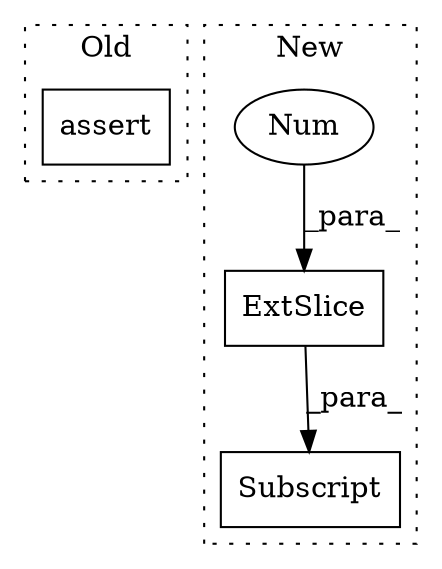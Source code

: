 digraph G {
subgraph cluster0 {
1 [label="assert" a="65" s="6172" l="7" shape="box"];
label = "Old";
style="dotted";
}
subgraph cluster1 {
2 [label="ExtSlice" a="85" s="6983" l="11" shape="box"];
3 [label="Subscript" a="63" s="6983,0" l="25,0" shape="box"];
4 [label="Num" a="76" s="7002" l="2" shape="ellipse"];
label = "New";
style="dotted";
}
2 -> 3 [label="_para_"];
4 -> 2 [label="_para_"];
}